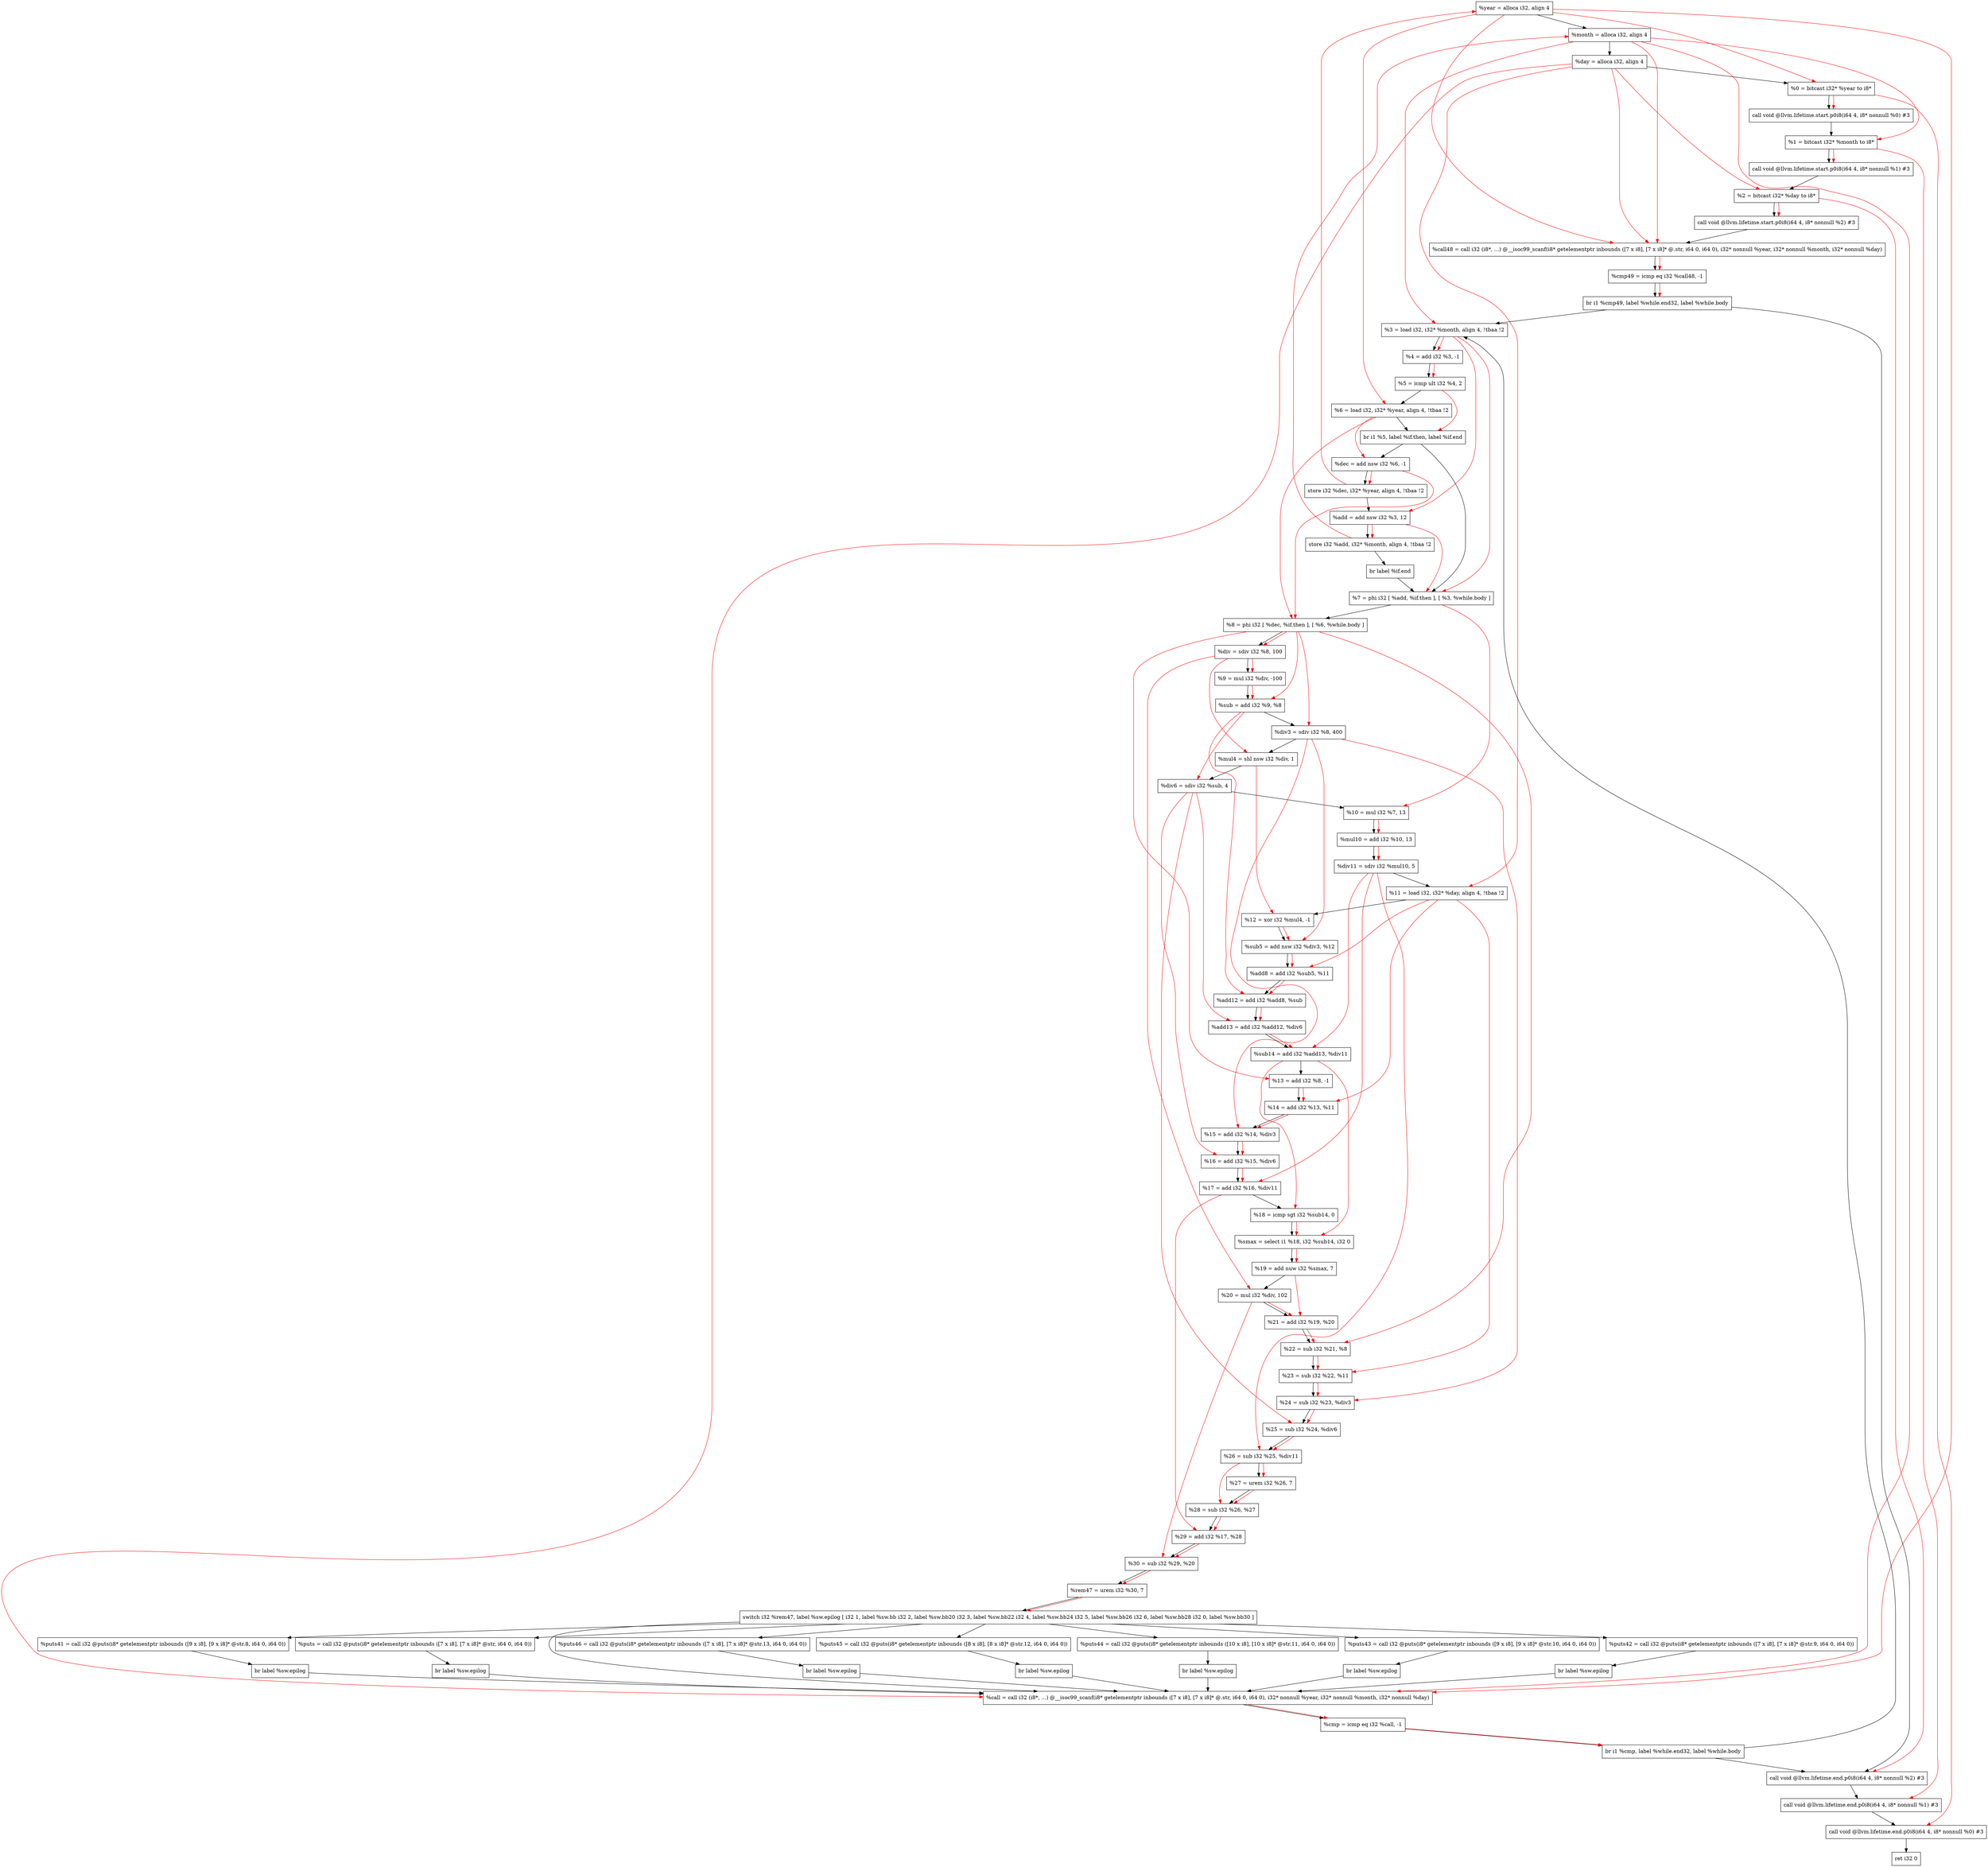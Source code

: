 digraph "CDFG for'func' function" {
	Node0x55933454c958[shape=record, label="  %year = alloca i32, align 4"];
	Node0x55933454d018[shape=record, label="  %month = alloca i32, align 4"];
	Node0x55933454d098[shape=record, label="  %day = alloca i32, align 4"];
	Node0x55933454d118[shape=record, label="  %0 = bitcast i32* %year to i8*"];
	Node0x55933454d578[shape=record, label="  call void @llvm.lifetime.start.p0i8(i64 4, i8* nonnull %0) #3"];
	Node0x55933454d658[shape=record, label="  %1 = bitcast i32* %month to i8*"];
	Node0x55933454d758[shape=record, label="  call void @llvm.lifetime.start.p0i8(i64 4, i8* nonnull %1) #3"];
	Node0x55933454d818[shape=record, label="  %2 = bitcast i32* %day to i8*"];
	Node0x55933454d8d8[shape=record, label="  call void @llvm.lifetime.start.p0i8(i64 4, i8* nonnull %2) #3"];
	Node0x55933454dd78[shape=record, label="  %call48 = call i32 (i8*, ...) @__isoc99_scanf(i8* getelementptr inbounds ([7 x i8], [7 x i8]* @.str, i64 0, i64 0), i32* nonnull %year, i32* nonnull %month, i32* nonnull %day)"];
	Node0x55933454de80[shape=record, label="  %cmp49 = icmp eq i32 %call48, -1"];
	Node0x5593344e1228[shape=record, label="  br i1 %cmp49, label %while.end32, label %while.body"];
	Node0x55933454e038[shape=record, label="  %3 = load i32, i32* %month, align 4, !tbaa !2"];
	Node0x55933454ef60[shape=record, label="  %4 = add i32 %3, -1"];
	Node0x55933454f020[shape=record, label="  %5 = icmp ult i32 %4, 2"];
	Node0x55933454f078[shape=record, label="  %6 = load i32, i32* %year, align 4, !tbaa !2"];
	Node0x5593344e1468[shape=record, label="  br i1 %5, label %if.then, label %if.end"];
	Node0x55933454f8a0[shape=record, label="  %dec = add nsw i32 %6, -1"];
	Node0x55933454f930[shape=record, label="  store i32 %dec, i32* %year, align 4, !tbaa !2"];
	Node0x55933454f9e0[shape=record, label="  %add = add nsw i32 %3, 12"];
	Node0x55933454fa70[shape=record, label="  store i32 %add, i32* %month, align 4, !tbaa !2"];
	Node0x55933454f758[shape=record, label="  br label %if.end"];
	Node0x55933454fac8[shape=record, label="  %7 = phi i32 [ %add, %if.then ], [ %3, %while.body ]"];
	Node0x55933454fb68[shape=record, label="  %8 = phi i32 [ %dec, %if.then ], [ %6, %while.body ]"];
	Node0x55933454fc60[shape=record, label="  %div = sdiv i32 %8, 100"];
	Node0x55933454fec0[shape=record, label="  %9 = mul i32 %div, -100"];
	Node0x55933454ff30[shape=record, label="  %sub = add i32 %9, %8"];
	Node0x55933454fff0[shape=record, label="  %div3 = sdiv i32 %8, 400"];
	Node0x559334550080[shape=record, label="  %mul4 = shl nsw i32 %div, 1"];
	Node0x559334550140[shape=record, label="  %div6 = sdiv i32 %sub, 4"];
	Node0x559334550200[shape=record, label="  %10 = mul i32 %7, 13"];
	Node0x559334550270[shape=record, label="  %mul10 = add i32 %10, 13"];
	Node0x559334550330[shape=record, label="  %div11 = sdiv i32 %mul10, 5"];
	Node0x55933454f828[shape=record, label="  %11 = load i32, i32* %day, align 4, !tbaa !2"];
	Node0x5593345503c0[shape=record, label="  %12 = xor i32 %mul4, -1"];
	Node0x559334550430[shape=record, label="  %sub5 = add nsw i32 %div3, %12"];
	Node0x5593345504c0[shape=record, label="  %add8 = add i32 %sub5, %11"];
	Node0x559334550550[shape=record, label="  %add12 = add i32 %add8, %sub"];
	Node0x5593345505e0[shape=record, label="  %add13 = add i32 %add12, %div6"];
	Node0x559334550670[shape=record, label="  %sub14 = add i32 %add13, %div11"];
	Node0x559334550700[shape=record, label="  %13 = add i32 %8, -1"];
	Node0x559334550770[shape=record, label="  %14 = add i32 %13, %11"];
	Node0x5593345507e0[shape=record, label="  %15 = add i32 %14, %div3"];
	Node0x559334550850[shape=record, label="  %16 = add i32 %15, %div6"];
	Node0x5593345508c0[shape=record, label="  %17 = add i32 %16, %div11"];
	Node0x559334550960[shape=record, label="  %18 = icmp sgt i32 %sub14, 0"];
	Node0x5593344e1588[shape=record, label="  %smax = select i1 %18, i32 %sub14, i32 0"];
	Node0x559334550d40[shape=record, label="  %19 = add nuw i32 %smax, 7"];
	Node0x559334550de0[shape=record, label="  %20 = mul i32 %div, 102"];
	Node0x559334550e50[shape=record, label="  %21 = add i32 %19, %20"];
	Node0x559334550ec0[shape=record, label="  %22 = sub i32 %21, %8"];
	Node0x559334550f30[shape=record, label="  %23 = sub i32 %22, %11"];
	Node0x559334550fa0[shape=record, label="  %24 = sub i32 %23, %div3"];
	Node0x559334551010[shape=record, label="  %25 = sub i32 %24, %div6"];
	Node0x559334551080[shape=record, label="  %26 = sub i32 %25, %div11"];
	Node0x5593345510f0[shape=record, label="  %27 = urem i32 %26, 7"];
	Node0x559334551160[shape=record, label="  %28 = sub i32 %26, %27"];
	Node0x5593345511d0[shape=record, label="  %29 = add i32 %17, %28"];
	Node0x559334551240[shape=record, label="  %30 = sub i32 %29, %20"];
	Node0x5593345512b0[shape=record, label="  %rem47 = urem i32 %30, 7"];
	Node0x5593345519b8[shape=record, label="  switch i32 %rem47, label %sw.epilog [
    i32 1, label %sw.bb
    i32 2, label %sw.bb20
    i32 3, label %sw.bb22
    i32 4, label %sw.bb24
    i32 5, label %sw.bb26
    i32 6, label %sw.bb28
    i32 0, label %sw.bb30
  ]"];
	Node0x559334551d20[shape=record, label="  %puts46 = call i32 @puts(i8* getelementptr inbounds ([7 x i8], [7 x i8]* @str.13, i64 0, i64 0))"];
	Node0x559334551df8[shape=record, label="  br label %sw.epilog"];
	Node0x559334551f10[shape=record, label="  %puts45 = call i32 @puts(i8* getelementptr inbounds ([8 x i8], [8 x i8]* @str.12, i64 0, i64 0))"];
	Node0x5593345514f8[shape=record, label="  br label %sw.epilog"];
	Node0x559334552890[shape=record, label="  %puts44 = call i32 @puts(i8* getelementptr inbounds ([10 x i8], [10 x i8]* @str.11, i64 0, i64 0))"];
	Node0x5593345515f8[shape=record, label="  br label %sw.epilog"];
	Node0x559334552a00[shape=record, label="  %puts43 = call i32 @puts(i8* getelementptr inbounds ([9 x i8], [9 x i8]* @str.10, i64 0, i64 0))"];
	Node0x5593345516c8[shape=record, label="  br label %sw.epilog"];
	Node0x559334552b70[shape=record, label="  %puts42 = call i32 @puts(i8* getelementptr inbounds ([7 x i8], [7 x i8]* @str.9, i64 0, i64 0))"];
	Node0x559334551798[shape=record, label="  br label %sw.epilog"];
	Node0x559334552ce0[shape=record, label="  %puts41 = call i32 @puts(i8* getelementptr inbounds ([9 x i8], [9 x i8]* @str.8, i64 0, i64 0))"];
	Node0x559334551898[shape=record, label="  br label %sw.epilog"];
	Node0x559334552e50[shape=record, label="  %puts = call i32 @puts(i8* getelementptr inbounds ([7 x i8], [7 x i8]* @str, i64 0, i64 0))"];
	Node0x559334551968[shape=record, label="  br label %sw.epilog"];
	Node0x559334552f88[shape=record, label="  %call = call i32 (i8*, ...) @__isoc99_scanf(i8* getelementptr inbounds ([7 x i8], [7 x i8]* @.str, i64 0, i64 0), i32* nonnull %year, i32* nonnull %month, i32* nonnull %day)"];
	Node0x559334553060[shape=record, label="  %cmp = icmp eq i32 %call, -1"];
	Node0x559334553108[shape=record, label="  br i1 %cmp, label %while.end32, label %while.body"];
	Node0x5593345534b8[shape=record, label="  call void @llvm.lifetime.end.p0i8(i64 4, i8* nonnull %2) #3"];
	Node0x559334553618[shape=record, label="  call void @llvm.lifetime.end.p0i8(i64 4, i8* nonnull %1) #3"];
	Node0x559334553728[shape=record, label="  call void @llvm.lifetime.end.p0i8(i64 4, i8* nonnull %0) #3"];
	Node0x559334551358[shape=record, label="  ret i32 0"];
	Node0x55933454c958 -> Node0x55933454d018
	Node0x55933454d018 -> Node0x55933454d098
	Node0x55933454d098 -> Node0x55933454d118
	Node0x55933454d118 -> Node0x55933454d578
	Node0x55933454d578 -> Node0x55933454d658
	Node0x55933454d658 -> Node0x55933454d758
	Node0x55933454d758 -> Node0x55933454d818
	Node0x55933454d818 -> Node0x55933454d8d8
	Node0x55933454d8d8 -> Node0x55933454dd78
	Node0x55933454dd78 -> Node0x55933454de80
	Node0x55933454de80 -> Node0x5593344e1228
	Node0x5593344e1228 -> Node0x5593345534b8
	Node0x5593344e1228 -> Node0x55933454e038
	Node0x55933454e038 -> Node0x55933454ef60
	Node0x55933454ef60 -> Node0x55933454f020
	Node0x55933454f020 -> Node0x55933454f078
	Node0x55933454f078 -> Node0x5593344e1468
	Node0x5593344e1468 -> Node0x55933454f8a0
	Node0x5593344e1468 -> Node0x55933454fac8
	Node0x55933454f8a0 -> Node0x55933454f930
	Node0x55933454f930 -> Node0x55933454f9e0
	Node0x55933454f9e0 -> Node0x55933454fa70
	Node0x55933454fa70 -> Node0x55933454f758
	Node0x55933454f758 -> Node0x55933454fac8
	Node0x55933454fac8 -> Node0x55933454fb68
	Node0x55933454fb68 -> Node0x55933454fc60
	Node0x55933454fc60 -> Node0x55933454fec0
	Node0x55933454fec0 -> Node0x55933454ff30
	Node0x55933454ff30 -> Node0x55933454fff0
	Node0x55933454fff0 -> Node0x559334550080
	Node0x559334550080 -> Node0x559334550140
	Node0x559334550140 -> Node0x559334550200
	Node0x559334550200 -> Node0x559334550270
	Node0x559334550270 -> Node0x559334550330
	Node0x559334550330 -> Node0x55933454f828
	Node0x55933454f828 -> Node0x5593345503c0
	Node0x5593345503c0 -> Node0x559334550430
	Node0x559334550430 -> Node0x5593345504c0
	Node0x5593345504c0 -> Node0x559334550550
	Node0x559334550550 -> Node0x5593345505e0
	Node0x5593345505e0 -> Node0x559334550670
	Node0x559334550670 -> Node0x559334550700
	Node0x559334550700 -> Node0x559334550770
	Node0x559334550770 -> Node0x5593345507e0
	Node0x5593345507e0 -> Node0x559334550850
	Node0x559334550850 -> Node0x5593345508c0
	Node0x5593345508c0 -> Node0x559334550960
	Node0x559334550960 -> Node0x5593344e1588
	Node0x5593344e1588 -> Node0x559334550d40
	Node0x559334550d40 -> Node0x559334550de0
	Node0x559334550de0 -> Node0x559334550e50
	Node0x559334550e50 -> Node0x559334550ec0
	Node0x559334550ec0 -> Node0x559334550f30
	Node0x559334550f30 -> Node0x559334550fa0
	Node0x559334550fa0 -> Node0x559334551010
	Node0x559334551010 -> Node0x559334551080
	Node0x559334551080 -> Node0x5593345510f0
	Node0x5593345510f0 -> Node0x559334551160
	Node0x559334551160 -> Node0x5593345511d0
	Node0x5593345511d0 -> Node0x559334551240
	Node0x559334551240 -> Node0x5593345512b0
	Node0x5593345512b0 -> Node0x5593345519b8
	Node0x5593345519b8 -> Node0x559334552f88
	Node0x5593345519b8 -> Node0x559334551d20
	Node0x5593345519b8 -> Node0x559334551f10
	Node0x5593345519b8 -> Node0x559334552890
	Node0x5593345519b8 -> Node0x559334552a00
	Node0x5593345519b8 -> Node0x559334552b70
	Node0x5593345519b8 -> Node0x559334552ce0
	Node0x5593345519b8 -> Node0x559334552e50
	Node0x559334551d20 -> Node0x559334551df8
	Node0x559334551df8 -> Node0x559334552f88
	Node0x559334551f10 -> Node0x5593345514f8
	Node0x5593345514f8 -> Node0x559334552f88
	Node0x559334552890 -> Node0x5593345515f8
	Node0x5593345515f8 -> Node0x559334552f88
	Node0x559334552a00 -> Node0x5593345516c8
	Node0x5593345516c8 -> Node0x559334552f88
	Node0x559334552b70 -> Node0x559334551798
	Node0x559334551798 -> Node0x559334552f88
	Node0x559334552ce0 -> Node0x559334551898
	Node0x559334551898 -> Node0x559334552f88
	Node0x559334552e50 -> Node0x559334551968
	Node0x559334551968 -> Node0x559334552f88
	Node0x559334552f88 -> Node0x559334553060
	Node0x559334553060 -> Node0x559334553108
	Node0x559334553108 -> Node0x5593345534b8
	Node0x559334553108 -> Node0x55933454e038
	Node0x5593345534b8 -> Node0x559334553618
	Node0x559334553618 -> Node0x559334553728
	Node0x559334553728 -> Node0x559334551358
edge [color=red]
	Node0x55933454c958 -> Node0x55933454d118
	Node0x55933454d118 -> Node0x55933454d578
	Node0x55933454d018 -> Node0x55933454d658
	Node0x55933454d658 -> Node0x55933454d758
	Node0x55933454d098 -> Node0x55933454d818
	Node0x55933454d818 -> Node0x55933454d8d8
	Node0x55933454c958 -> Node0x55933454dd78
	Node0x55933454d018 -> Node0x55933454dd78
	Node0x55933454d098 -> Node0x55933454dd78
	Node0x55933454dd78 -> Node0x55933454de80
	Node0x55933454de80 -> Node0x5593344e1228
	Node0x55933454d018 -> Node0x55933454e038
	Node0x55933454e038 -> Node0x55933454ef60
	Node0x55933454ef60 -> Node0x55933454f020
	Node0x55933454c958 -> Node0x55933454f078
	Node0x55933454f020 -> Node0x5593344e1468
	Node0x55933454f078 -> Node0x55933454f8a0
	Node0x55933454f8a0 -> Node0x55933454f930
	Node0x55933454f930 -> Node0x55933454c958
	Node0x55933454e038 -> Node0x55933454f9e0
	Node0x55933454f9e0 -> Node0x55933454fa70
	Node0x55933454fa70 -> Node0x55933454d018
	Node0x55933454f9e0 -> Node0x55933454fac8
	Node0x55933454e038 -> Node0x55933454fac8
	Node0x55933454f8a0 -> Node0x55933454fb68
	Node0x55933454f078 -> Node0x55933454fb68
	Node0x55933454fb68 -> Node0x55933454fc60
	Node0x55933454fc60 -> Node0x55933454fec0
	Node0x55933454fec0 -> Node0x55933454ff30
	Node0x55933454fb68 -> Node0x55933454ff30
	Node0x55933454fb68 -> Node0x55933454fff0
	Node0x55933454fc60 -> Node0x559334550080
	Node0x55933454ff30 -> Node0x559334550140
	Node0x55933454fac8 -> Node0x559334550200
	Node0x559334550200 -> Node0x559334550270
	Node0x559334550270 -> Node0x559334550330
	Node0x55933454d098 -> Node0x55933454f828
	Node0x559334550080 -> Node0x5593345503c0
	Node0x55933454fff0 -> Node0x559334550430
	Node0x5593345503c0 -> Node0x559334550430
	Node0x559334550430 -> Node0x5593345504c0
	Node0x55933454f828 -> Node0x5593345504c0
	Node0x5593345504c0 -> Node0x559334550550
	Node0x55933454ff30 -> Node0x559334550550
	Node0x559334550550 -> Node0x5593345505e0
	Node0x559334550140 -> Node0x5593345505e0
	Node0x5593345505e0 -> Node0x559334550670
	Node0x559334550330 -> Node0x559334550670
	Node0x55933454fb68 -> Node0x559334550700
	Node0x559334550700 -> Node0x559334550770
	Node0x55933454f828 -> Node0x559334550770
	Node0x559334550770 -> Node0x5593345507e0
	Node0x55933454fff0 -> Node0x5593345507e0
	Node0x5593345507e0 -> Node0x559334550850
	Node0x559334550140 -> Node0x559334550850
	Node0x559334550850 -> Node0x5593345508c0
	Node0x559334550330 -> Node0x5593345508c0
	Node0x559334550670 -> Node0x559334550960
	Node0x559334550960 -> Node0x5593344e1588
	Node0x559334550670 -> Node0x5593344e1588
	Node0x5593344e1588 -> Node0x559334550d40
	Node0x55933454fc60 -> Node0x559334550de0
	Node0x559334550d40 -> Node0x559334550e50
	Node0x559334550de0 -> Node0x559334550e50
	Node0x559334550e50 -> Node0x559334550ec0
	Node0x55933454fb68 -> Node0x559334550ec0
	Node0x559334550ec0 -> Node0x559334550f30
	Node0x55933454f828 -> Node0x559334550f30
	Node0x559334550f30 -> Node0x559334550fa0
	Node0x55933454fff0 -> Node0x559334550fa0
	Node0x559334550fa0 -> Node0x559334551010
	Node0x559334550140 -> Node0x559334551010
	Node0x559334551010 -> Node0x559334551080
	Node0x559334550330 -> Node0x559334551080
	Node0x559334551080 -> Node0x5593345510f0
	Node0x559334551080 -> Node0x559334551160
	Node0x5593345510f0 -> Node0x559334551160
	Node0x5593345508c0 -> Node0x5593345511d0
	Node0x559334551160 -> Node0x5593345511d0
	Node0x5593345511d0 -> Node0x559334551240
	Node0x559334550de0 -> Node0x559334551240
	Node0x559334551240 -> Node0x5593345512b0
	Node0x5593345512b0 -> Node0x5593345519b8
	Node0x55933454c958 -> Node0x559334552f88
	Node0x55933454d018 -> Node0x559334552f88
	Node0x55933454d098 -> Node0x559334552f88
	Node0x559334552f88 -> Node0x559334553060
	Node0x559334553060 -> Node0x559334553108
	Node0x55933454d818 -> Node0x5593345534b8
	Node0x55933454d658 -> Node0x559334553618
	Node0x55933454d118 -> Node0x559334553728
}
